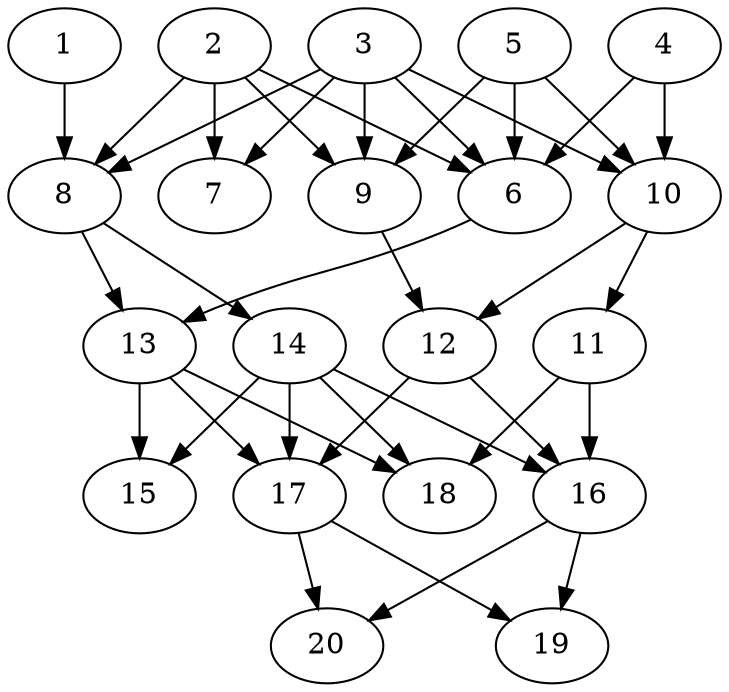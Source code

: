 // DAG automatically generated by daggen at Tue Jul 23 14:29:40 2019
// ./daggen --dot -n 20 --ccr 0.3 --fat 0.7 --regular 0.5 --density 0.7 --mindata 5242880 --maxdata 52428800 
digraph G {
  1 [size="147749547", alpha="0.03", expect_size="44324864"] 
  1 -> 8 [size ="44324864"]
  2 [size="105656320", alpha="0.13", expect_size="31696896"] 
  2 -> 6 [size ="31696896"]
  2 -> 7 [size ="31696896"]
  2 -> 8 [size ="31696896"]
  2 -> 9 [size ="31696896"]
  3 [size="107048960", alpha="0.06", expect_size="32114688"] 
  3 -> 6 [size ="32114688"]
  3 -> 7 [size ="32114688"]
  3 -> 8 [size ="32114688"]
  3 -> 9 [size ="32114688"]
  3 -> 10 [size ="32114688"]
  4 [size="104649387", alpha="0.11", expect_size="31394816"] 
  4 -> 6 [size ="31394816"]
  4 -> 10 [size ="31394816"]
  5 [size="160576853", alpha="0.19", expect_size="48173056"] 
  5 -> 6 [size ="48173056"]
  5 -> 9 [size ="48173056"]
  5 -> 10 [size ="48173056"]
  6 [size="111517013", alpha="0.02", expect_size="33455104"] 
  6 -> 13 [size ="33455104"]
  7 [size="153248427", alpha="0.06", expect_size="45974528"] 
  8 [size="87101440", alpha="0.20", expect_size="26130432"] 
  8 -> 13 [size ="26130432"]
  8 -> 14 [size ="26130432"]
  9 [size="146196480", alpha="0.05", expect_size="43858944"] 
  9 -> 12 [size ="43858944"]
  10 [size="170601813", alpha="0.06", expect_size="51180544"] 
  10 -> 11 [size ="51180544"]
  10 -> 12 [size ="51180544"]
  11 [size="51548160", alpha="0.15", expect_size="15464448"] 
  11 -> 16 [size ="15464448"]
  11 -> 18 [size ="15464448"]
  12 [size="75823787", alpha="0.12", expect_size="22747136"] 
  12 -> 16 [size ="22747136"]
  12 -> 17 [size ="22747136"]
  13 [size="17640107", alpha="0.05", expect_size="5292032"] 
  13 -> 15 [size ="5292032"]
  13 -> 17 [size ="5292032"]
  13 -> 18 [size ="5292032"]
  14 [size="66140160", alpha="0.11", expect_size="19842048"] 
  14 -> 15 [size ="19842048"]
  14 -> 16 [size ="19842048"]
  14 -> 17 [size ="19842048"]
  14 -> 18 [size ="19842048"]
  15 [size="153873067", alpha="0.08", expect_size="46161920"] 
  16 [size="148817920", alpha="0.19", expect_size="44645376"] 
  16 -> 19 [size ="44645376"]
  16 -> 20 [size ="44645376"]
  17 [size="165201920", alpha="0.15", expect_size="49560576"] 
  17 -> 19 [size ="49560576"]
  17 -> 20 [size ="49560576"]
  18 [size="58641067", alpha="0.10", expect_size="17592320"] 
  19 [size="55879680", alpha="0.19", expect_size="16763904"] 
  20 [size="91566080", alpha="0.10", expect_size="27469824"] 
}
